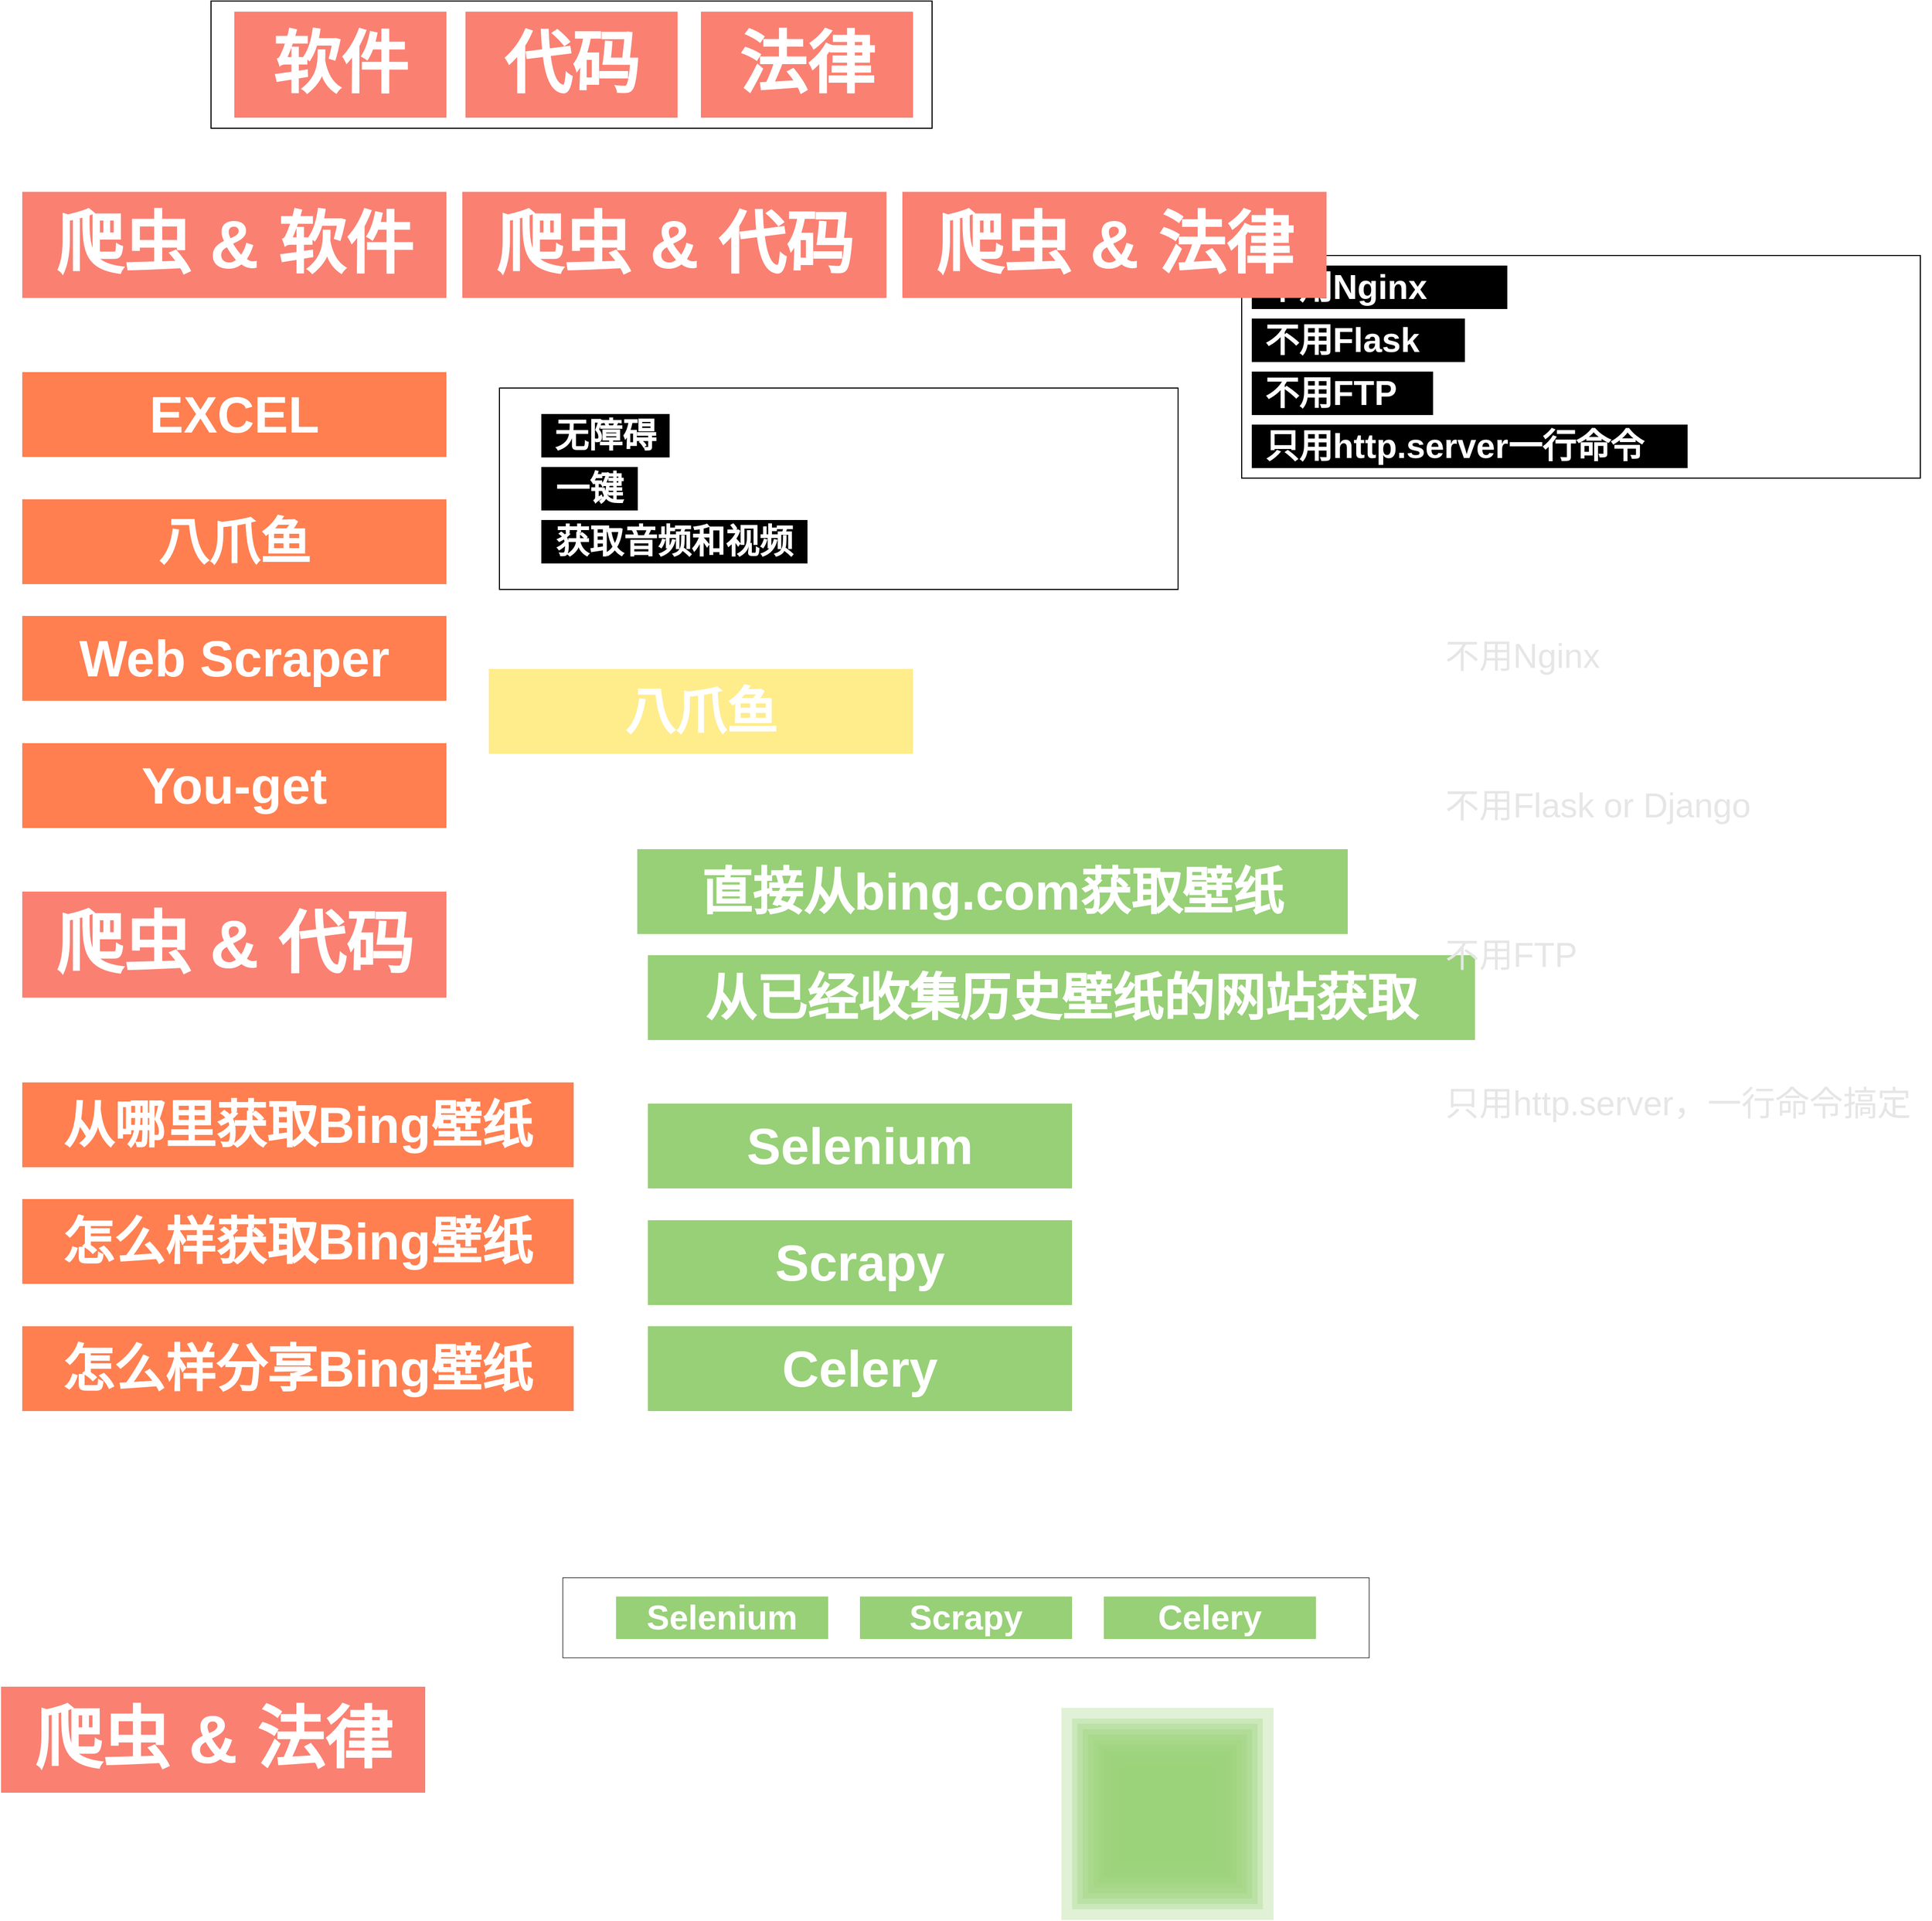 <mxfile version="14.6.6" type="github">
  <diagram id="hgHgxHtESYp-Qu_pVvap" name="simple">
    <mxGraphModel dx="946" dy="1758" grid="1" gridSize="10" guides="1" tooltips="1" connect="1" arrows="1" fold="1" page="1" pageScale="1" pageWidth="827" pageHeight="1169" math="0" shadow="0">
      <root>
        <mxCell id="0" />
        <mxCell id="1" parent="0" />
        <mxCell id="Zvd_iHF90Z0iHeTyNScW-1" value="" style="rounded=0;whiteSpace=wrap;html=1;labelBackgroundColor=none;sketch=0;fontFamily=Helvetica;fontSize=32;align=left;" vertex="1" parent="1">
          <mxGeometry x="198" y="-1120" width="680" height="120" as="geometry" />
        </mxCell>
        <mxCell id="Zvd_iHF90Z0iHeTyNScW-2" value="" style="rounded=0;whiteSpace=wrap;html=1;fontFamily=Helvetica;fontSize=32;" vertex="1" parent="1">
          <mxGeometry x="470" y="-755" width="640" height="190" as="geometry" />
        </mxCell>
        <mxCell id="Zvd_iHF90Z0iHeTyNScW-3" value="爬虫 &amp;amp; 代码" style="rounded=0;whiteSpace=wrap;html=1;fontFamily=Helvetica;fontSize=64;fontStyle=1;fontColor=#FFFFFF;strokeColor=#250128114;fillColor=#FA8072;" vertex="1" parent="1">
          <mxGeometry x="20" y="-280" width="400" height="100" as="geometry" />
        </mxCell>
        <mxCell id="Zvd_iHF90Z0iHeTyNScW-4" value="爬虫 &amp;amp; 软件" style="rounded=0;whiteSpace=wrap;html=1;fontFamily=Helvetica;fontSize=64;fontStyle=1;fontColor=#FFFFFF;strokeColor=#250128114;fillColor=#FA8072;" vertex="1" parent="1">
          <mxGeometry x="20" y="-940" width="400" height="100" as="geometry" />
        </mxCell>
        <mxCell id="Zvd_iHF90Z0iHeTyNScW-5" value="爬虫 &amp;amp; 法律" style="rounded=0;whiteSpace=wrap;html=1;fontFamily=Helvetica;fontSize=64;fontStyle=1;fontColor=#FFFFFF;strokeColor=#250128114;fillColor=#FA8072;" vertex="1" parent="1">
          <mxGeometry y="470" width="400" height="100" as="geometry" />
        </mxCell>
        <mxCell id="Zvd_iHF90Z0iHeTyNScW-6" value="EXCEL" style="rounded=0;whiteSpace=wrap;html=1;fontFamily=Helvetica;fontSize=48;fontStyle=1;fontColor=#FFFFFF;strokeColor=none;fillColor=#FF7F50;" vertex="1" parent="1">
          <mxGeometry x="20" y="-770" width="400" height="80" as="geometry" />
        </mxCell>
        <mxCell id="Zvd_iHF90Z0iHeTyNScW-7" value="八爪鱼" style="rounded=0;whiteSpace=wrap;html=1;fontFamily=Helvetica;fontSize=48;fontStyle=1;fontColor=#FFFFFF;strokeColor=none;fillColor=#FF7F50;" vertex="1" parent="1">
          <mxGeometry x="20" y="-650" width="400" height="80" as="geometry" />
        </mxCell>
        <mxCell id="Zvd_iHF90Z0iHeTyNScW-8" value="Web Scraper" style="rounded=0;whiteSpace=wrap;html=1;fontFamily=Helvetica;fontSize=48;fontStyle=1;fontColor=#FFFFFF;strokeColor=none;fillColor=#FF7F50;" vertex="1" parent="1">
          <mxGeometry x="20" y="-540" width="400" height="80" as="geometry" />
        </mxCell>
        <mxCell id="Zvd_iHF90Z0iHeTyNScW-9" value="You-get" style="rounded=0;whiteSpace=wrap;html=1;fontFamily=Helvetica;fontSize=48;fontStyle=1;fontColor=#FFFFFF;strokeColor=none;fillColor=#FF7F50;" vertex="1" parent="1">
          <mxGeometry x="20" y="-420" width="400" height="80" as="geometry" />
        </mxCell>
        <mxCell id="Zvd_iHF90Z0iHeTyNScW-10" value="无障碍" style="rounded=0;whiteSpace=wrap;html=1;fontFamily=Helvetica;fontSize=32;fontStyle=1;fillColor=#000000;fontColor=#FFFFFF;" vertex="1" parent="1">
          <mxGeometry x="510" y="-730" width="120" height="40" as="geometry" />
        </mxCell>
        <mxCell id="Zvd_iHF90Z0iHeTyNScW-11" value="一键" style="rounded=0;whiteSpace=wrap;html=1;fontFamily=Helvetica;fontSize=32;fontStyle=1;fillColor=#000000;fontColor=#FFFFFF;" vertex="1" parent="1">
          <mxGeometry x="510" y="-680" width="90" height="40" as="geometry" />
        </mxCell>
        <mxCell id="Zvd_iHF90Z0iHeTyNScW-12" value="获取音频和视频" style="rounded=0;whiteSpace=wrap;html=1;fontFamily=Helvetica;fontSize=32;fontStyle=1;fillColor=#000000;fontColor=#FFFFFF;" vertex="1" parent="1">
          <mxGeometry x="510" y="-630" width="250" height="40" as="geometry" />
        </mxCell>
        <mxCell id="Zvd_iHF90Z0iHeTyNScW-13" value="从哪里获取Bing壁纸" style="rounded=0;whiteSpace=wrap;html=1;fontFamily=Helvetica;fontSize=48;fontStyle=1;fontColor=#FFFFFF;strokeColor=none;fillColor=#FF7F50;" vertex="1" parent="1">
          <mxGeometry x="20" y="-100" width="520" height="80" as="geometry" />
        </mxCell>
        <mxCell id="Zvd_iHF90Z0iHeTyNScW-14" value="怎么样获取Bing壁纸" style="rounded=0;whiteSpace=wrap;html=1;fontFamily=Helvetica;fontSize=48;fontStyle=1;fontColor=#FFFFFF;strokeColor=none;fillColor=#FF7F50;" vertex="1" parent="1">
          <mxGeometry x="20" y="10" width="520" height="80" as="geometry" />
        </mxCell>
        <mxCell id="Zvd_iHF90Z0iHeTyNScW-15" value="怎么样分享Bing壁纸" style="rounded=0;whiteSpace=wrap;html=1;fontFamily=Helvetica;fontSize=48;fontStyle=1;fontColor=#FFFFFF;strokeColor=none;fillColor=#FF7F50;" vertex="1" parent="1">
          <mxGeometry x="20" y="130" width="520" height="80" as="geometry" />
        </mxCell>
        <mxCell id="Zvd_iHF90Z0iHeTyNScW-16" value="八爪鱼" style="rounded=0;whiteSpace=wrap;html=1;fontFamily=Helvetica;fontSize=48;fontStyle=1;fontColor=#FFFFFF;strokeColor=none;fillColor=#FFEC8B;" vertex="1" parent="1">
          <mxGeometry x="460" y="-490" width="400" height="80" as="geometry" />
        </mxCell>
        <mxCell id="Zvd_iHF90Z0iHeTyNScW-17" value="直接从bing.com获取壁纸" style="rounded=0;whiteSpace=wrap;html=1;fontFamily=Helvetica;fontSize=48;fontStyle=1;fontColor=#FFFFFF;fillColor=#97D077;strokeColor=none;" vertex="1" parent="1">
          <mxGeometry x="600" y="-320" width="670" height="80" as="geometry" />
        </mxCell>
        <mxCell id="Zvd_iHF90Z0iHeTyNScW-18" value="从已经收集历史壁纸的网站获取" style="rounded=0;whiteSpace=wrap;html=1;fontFamily=Helvetica;fontSize=48;fontStyle=1;fontColor=#FFFFFF;fillColor=#97D077;strokeColor=none;" vertex="1" parent="1">
          <mxGeometry x="610" y="-220" width="780" height="80" as="geometry" />
        </mxCell>
        <mxCell id="Zvd_iHF90Z0iHeTyNScW-19" value="Selenium" style="rounded=0;whiteSpace=wrap;html=1;fontFamily=Helvetica;fontSize=48;fontStyle=1;fontColor=#FFFFFF;fillColor=#97D077;strokeColor=none;" vertex="1" parent="1">
          <mxGeometry x="610" y="-80" width="400" height="80" as="geometry" />
        </mxCell>
        <mxCell id="Zvd_iHF90Z0iHeTyNScW-20" value="Scrapy" style="rounded=0;whiteSpace=wrap;html=1;fontFamily=Helvetica;fontSize=48;fontStyle=1;fontColor=#FFFFFF;fillColor=#97D077;strokeColor=none;" vertex="1" parent="1">
          <mxGeometry x="610" y="30" width="400" height="80" as="geometry" />
        </mxCell>
        <mxCell id="Zvd_iHF90Z0iHeTyNScW-21" value="Celery" style="rounded=0;whiteSpace=wrap;html=1;fontFamily=Helvetica;fontSize=48;fontStyle=1;fontColor=#FFFFFF;fillColor=#97D077;strokeColor=none;" vertex="1" parent="1">
          <mxGeometry x="610" y="130" width="400" height="80" as="geometry" />
        </mxCell>
        <mxCell id="Zvd_iHF90Z0iHeTyNScW-22" value="" style="group;strokeColor=#000000;" vertex="1" connectable="0" parent="1">
          <mxGeometry x="530" y="367.5" width="760" height="75" as="geometry" />
        </mxCell>
        <mxCell id="Zvd_iHF90Z0iHeTyNScW-23" value="" style="rounded=0;whiteSpace=wrap;html=1;labelBackgroundColor=none;sketch=0;fontFamily=Helvetica;fontSize=32;align=left;strokeColor=none;" vertex="1" parent="Zvd_iHF90Z0iHeTyNScW-22">
          <mxGeometry width="760" height="75" as="geometry" />
        </mxCell>
        <mxCell id="Zvd_iHF90Z0iHeTyNScW-24" value="Selenium" style="rounded=0;whiteSpace=wrap;html=1;fontFamily=Helvetica;fontSize=32;fontStyle=1;fontColor=#FFFFFF;fillColor=#97D077;strokeColor=none;" vertex="1" parent="Zvd_iHF90Z0iHeTyNScW-22">
          <mxGeometry x="50" y="17.5" width="200" height="40" as="geometry" />
        </mxCell>
        <mxCell id="Zvd_iHF90Z0iHeTyNScW-25" value="Scrapy" style="rounded=0;whiteSpace=wrap;html=1;fontFamily=Helvetica;fontSize=32;fontStyle=1;fontColor=#FFFFFF;fillColor=#97D077;strokeColor=none;" vertex="1" parent="Zvd_iHF90Z0iHeTyNScW-22">
          <mxGeometry x="280" y="17.5" width="200" height="40" as="geometry" />
        </mxCell>
        <mxCell id="Zvd_iHF90Z0iHeTyNScW-26" value="Celery" style="rounded=0;whiteSpace=wrap;html=1;fontFamily=Helvetica;fontSize=32;fontStyle=1;fontColor=#FFFFFF;fillColor=#97D077;strokeColor=none;" vertex="1" parent="Zvd_iHF90Z0iHeTyNScW-22">
          <mxGeometry x="510" y="17.5" width="200" height="40" as="geometry" />
        </mxCell>
        <mxCell id="Zvd_iHF90Z0iHeTyNScW-27" value="" style="group" vertex="1" connectable="0" parent="1">
          <mxGeometry x="1000" y="490" width="200" height="200" as="geometry" />
        </mxCell>
        <mxCell id="Zvd_iHF90Z0iHeTyNScW-28" value="" style="whiteSpace=wrap;html=1;aspect=fixed;labelBackgroundColor=none;sketch=0;fontFamily=Helvetica;fontSize=32;align=left;strokeColor=none;fillColor=#97D077;opacity=30;" vertex="1" parent="Zvd_iHF90Z0iHeTyNScW-27">
          <mxGeometry width="200" height="200" as="geometry" />
        </mxCell>
        <mxCell id="Zvd_iHF90Z0iHeTyNScW-29" value="" style="whiteSpace=wrap;html=1;aspect=fixed;labelBackgroundColor=none;sketch=0;fontFamily=Helvetica;fontSize=32;align=left;fillColor=#97D077;strokeColor=none;opacity=30;" vertex="1" parent="Zvd_iHF90Z0iHeTyNScW-27">
          <mxGeometry x="10" y="10" width="180" height="180" as="geometry" />
        </mxCell>
        <mxCell id="Zvd_iHF90Z0iHeTyNScW-30" value="" style="whiteSpace=wrap;html=1;aspect=fixed;labelBackgroundColor=none;sketch=0;fontFamily=Helvetica;fontSize=32;align=left;fillColor=#97D077;strokeColor=none;opacity=30;" vertex="1" parent="Zvd_iHF90Z0iHeTyNScW-27">
          <mxGeometry x="15" y="15" width="170" height="170" as="geometry" />
        </mxCell>
        <mxCell id="Zvd_iHF90Z0iHeTyNScW-31" value="" style="whiteSpace=wrap;html=1;aspect=fixed;labelBackgroundColor=none;sketch=0;fontFamily=Helvetica;fontSize=32;align=left;fillColor=#97D077;strokeColor=none;opacity=30;" vertex="1" parent="Zvd_iHF90Z0iHeTyNScW-27">
          <mxGeometry x="20" y="20" width="160" height="160" as="geometry" />
        </mxCell>
        <mxCell id="Zvd_iHF90Z0iHeTyNScW-32" value="" style="whiteSpace=wrap;html=1;aspect=fixed;labelBackgroundColor=none;sketch=0;fontFamily=Helvetica;fontSize=32;align=left;fillColor=#97D077;strokeColor=none;opacity=30;" vertex="1" parent="Zvd_iHF90Z0iHeTyNScW-27">
          <mxGeometry x="25" y="25" width="150" height="150" as="geometry" />
        </mxCell>
        <mxCell id="Zvd_iHF90Z0iHeTyNScW-33" value="" style="whiteSpace=wrap;html=1;aspect=fixed;labelBackgroundColor=none;sketch=0;fontFamily=Helvetica;fontSize=32;align=left;fillColor=#97D077;strokeColor=none;opacity=30;" vertex="1" parent="Zvd_iHF90Z0iHeTyNScW-27">
          <mxGeometry x="30" y="30" width="140" height="140" as="geometry" />
        </mxCell>
        <mxCell id="Zvd_iHF90Z0iHeTyNScW-34" value="" style="whiteSpace=wrap;html=1;aspect=fixed;labelBackgroundColor=none;sketch=0;fontFamily=Helvetica;fontSize=32;align=left;fillColor=#97D077;strokeColor=none;opacity=30;" vertex="1" parent="Zvd_iHF90Z0iHeTyNScW-27">
          <mxGeometry x="35" y="35" width="130" height="130" as="geometry" />
        </mxCell>
        <mxCell id="Zvd_iHF90Z0iHeTyNScW-35" value="" style="whiteSpace=wrap;html=1;aspect=fixed;labelBackgroundColor=none;sketch=0;fontFamily=Helvetica;fontSize=32;align=left;fillColor=#97D077;strokeColor=none;opacity=30;" vertex="1" parent="Zvd_iHF90Z0iHeTyNScW-27">
          <mxGeometry x="40" y="40" width="120" height="120" as="geometry" />
        </mxCell>
        <mxCell id="Zvd_iHF90Z0iHeTyNScW-36" value="" style="whiteSpace=wrap;html=1;aspect=fixed;labelBackgroundColor=none;sketch=0;fontFamily=Helvetica;fontSize=32;align=left;fillColor=#97D077;strokeColor=none;opacity=30;" vertex="1" parent="Zvd_iHF90Z0iHeTyNScW-27">
          <mxGeometry x="45" y="45" width="110" height="110" as="geometry" />
        </mxCell>
        <mxCell id="Zvd_iHF90Z0iHeTyNScW-37" value="" style="whiteSpace=wrap;html=1;aspect=fixed;labelBackgroundColor=none;sketch=0;fontFamily=Helvetica;fontSize=32;align=left;fillColor=#97D077;strokeColor=none;opacity=30;" vertex="1" parent="Zvd_iHF90Z0iHeTyNScW-27">
          <mxGeometry x="50" y="50" width="100" height="100" as="geometry" />
        </mxCell>
        <mxCell id="Zvd_iHF90Z0iHeTyNScW-38" value="" style="whiteSpace=wrap;html=1;aspect=fixed;labelBackgroundColor=none;sketch=0;fontFamily=Helvetica;fontSize=32;align=left;fillColor=#97D077;strokeColor=none;opacity=30;" vertex="1" parent="Zvd_iHF90Z0iHeTyNScW-27">
          <mxGeometry x="55" y="55" width="90" height="90" as="geometry" />
        </mxCell>
        <mxCell id="Zvd_iHF90Z0iHeTyNScW-39" value="" style="whiteSpace=wrap;html=1;aspect=fixed;labelBackgroundColor=none;sketch=0;fontFamily=Helvetica;fontSize=32;align=left;fillColor=#97D077;strokeColor=none;opacity=30;" vertex="1" parent="Zvd_iHF90Z0iHeTyNScW-27">
          <mxGeometry x="60" y="60" width="80" height="80" as="geometry" />
        </mxCell>
        <mxCell id="Zvd_iHF90Z0iHeTyNScW-40" value="" style="whiteSpace=wrap;html=1;aspect=fixed;labelBackgroundColor=none;sketch=0;fontFamily=Helvetica;fontSize=32;align=left;fillColor=#97D077;strokeColor=none;opacity=30;" vertex="1" parent="Zvd_iHF90Z0iHeTyNScW-27">
          <mxGeometry x="65" y="65" width="70" height="70" as="geometry" />
        </mxCell>
        <mxCell id="Zvd_iHF90Z0iHeTyNScW-41" value="" style="whiteSpace=wrap;html=1;aspect=fixed;labelBackgroundColor=none;sketch=0;fontFamily=Helvetica;fontSize=32;align=left;fillColor=#97D077;strokeColor=none;opacity=30;" vertex="1" parent="Zvd_iHF90Z0iHeTyNScW-27">
          <mxGeometry x="70" y="70" width="60" height="60" as="geometry" />
        </mxCell>
        <mxCell id="Zvd_iHF90Z0iHeTyNScW-42" value="" style="whiteSpace=wrap;html=1;aspect=fixed;labelBackgroundColor=none;sketch=0;fontFamily=Helvetica;fontSize=32;align=left;fillColor=#97D077;strokeColor=none;opacity=30;" vertex="1" parent="Zvd_iHF90Z0iHeTyNScW-27">
          <mxGeometry x="75" y="75" width="50" height="50" as="geometry" />
        </mxCell>
        <mxCell id="Zvd_iHF90Z0iHeTyNScW-43" value="" style="whiteSpace=wrap;html=1;aspect=fixed;labelBackgroundColor=none;sketch=0;fontFamily=Helvetica;fontSize=32;align=left;fillColor=#97D077;strokeColor=none;opacity=30;" vertex="1" parent="Zvd_iHF90Z0iHeTyNScW-27">
          <mxGeometry x="80" y="80" width="40" height="40" as="geometry" />
        </mxCell>
        <mxCell id="Zvd_iHF90Z0iHeTyNScW-44" value="" style="whiteSpace=wrap;html=1;aspect=fixed;labelBackgroundColor=none;sketch=0;fontFamily=Helvetica;fontSize=32;align=left;fillColor=#97D077;strokeColor=none;opacity=30;" vertex="1" parent="Zvd_iHF90Z0iHeTyNScW-27">
          <mxGeometry x="85" y="85" width="30" height="30" as="geometry" />
        </mxCell>
        <mxCell id="Zvd_iHF90Z0iHeTyNScW-45" value="" style="whiteSpace=wrap;html=1;aspect=fixed;labelBackgroundColor=none;sketch=0;fontFamily=Helvetica;fontSize=32;align=left;fillColor=#97D077;strokeColor=none;opacity=30;" vertex="1" parent="Zvd_iHF90Z0iHeTyNScW-27">
          <mxGeometry x="90" y="90" width="20" height="20" as="geometry" />
        </mxCell>
        <mxCell id="Zvd_iHF90Z0iHeTyNScW-46" value="" style="whiteSpace=wrap;html=1;aspect=fixed;labelBackgroundColor=none;sketch=0;fontFamily=Helvetica;fontSize=32;align=left;fillColor=#97D077;strokeColor=none;opacity=30;" vertex="1" parent="Zvd_iHF90Z0iHeTyNScW-27">
          <mxGeometry x="95" y="95" width="10" height="10" as="geometry" />
        </mxCell>
        <mxCell id="Zvd_iHF90Z0iHeTyNScW-47" value="&lt;p class=&quot;p1&quot;&gt;不用Nginx&lt;/p&gt;&#xa;&lt;p class=&quot;p1&quot;&gt;不用Flask or Django&lt;/p&gt;&#xa;&lt;p class=&quot;p1&quot;&gt;不用FTP&lt;/p&gt;&#xa;&lt;p class=&quot;p1&quot;&gt;&lt;span class=&quot;s1&quot;&gt;只用&lt;/span&gt;http.server&lt;span class=&quot;s1&quot;&gt;，一行命令搞定&lt;/span&gt;&lt;/p&gt;" style="text;whiteSpace=wrap;html=1;fontSize=32;fontFamily=Helvetica;fontColor=#E6E6E6;" vertex="1" parent="1">
          <mxGeometry x="1360" y="-560" width="460" height="540" as="geometry" />
        </mxCell>
        <mxCell id="Zvd_iHF90Z0iHeTyNScW-48" value="" style="rounded=0;whiteSpace=wrap;html=1;fontFamily=Helvetica;fontSize=32;" vertex="1" parent="1">
          <mxGeometry x="1170" y="-880" width="640" height="210" as="geometry" />
        </mxCell>
        <mxCell id="Zvd_iHF90Z0iHeTyNScW-49" value="不用Nginx" style="rounded=0;whiteSpace=wrap;html=1;fontFamily=Helvetica;fontSize=32;fontStyle=1;fillColor=#000000;fontColor=#FFFFFF;align=left;spacingLeft=10;" vertex="1" parent="1">
          <mxGeometry x="1180" y="-870" width="240" height="40" as="geometry" />
        </mxCell>
        <mxCell id="Zvd_iHF90Z0iHeTyNScW-50" value="不用Flask" style="rounded=0;whiteSpace=wrap;html=1;fontFamily=Helvetica;fontSize=32;fontStyle=1;fillColor=#000000;fontColor=#FFFFFF;align=left;spacingLeft=10;" vertex="1" parent="1">
          <mxGeometry x="1180" y="-820" width="200" height="40" as="geometry" />
        </mxCell>
        <mxCell id="Zvd_iHF90Z0iHeTyNScW-51" value="不用FTP" style="rounded=0;whiteSpace=wrap;html=1;fontFamily=Helvetica;fontSize=32;fontStyle=1;fillColor=#000000;fontColor=#FFFFFF;align=left;spacingLeft=10;" vertex="1" parent="1">
          <mxGeometry x="1180" y="-770" width="170" height="40" as="geometry" />
        </mxCell>
        <mxCell id="Zvd_iHF90Z0iHeTyNScW-52" value="只用http.server一行命令" style="rounded=0;whiteSpace=wrap;html=1;fontFamily=Helvetica;fontSize=32;fontStyle=1;fillColor=#000000;fontColor=#FFFFFF;align=left;spacingLeft=10;" vertex="1" parent="1">
          <mxGeometry x="1180" y="-720" width="410" height="40" as="geometry" />
        </mxCell>
        <mxCell id="Zvd_iHF90Z0iHeTyNScW-53" value="爬虫 &amp;amp; 法律" style="rounded=0;whiteSpace=wrap;html=1;fontFamily=Helvetica;fontSize=64;fontStyle=1;fontColor=#FFFFFF;strokeColor=#250128114;fillColor=#FA8072;" vertex="1" parent="1">
          <mxGeometry x="850" y="-940" width="400" height="100" as="geometry" />
        </mxCell>
        <mxCell id="Zvd_iHF90Z0iHeTyNScW-54" value="爬虫 &amp;amp; 代码" style="rounded=0;whiteSpace=wrap;html=1;fontFamily=Helvetica;fontSize=64;fontStyle=1;fontColor=#FFFFFF;strokeColor=#250128114;fillColor=#FA8072;" vertex="1" parent="1">
          <mxGeometry x="435" y="-940" width="400" height="100" as="geometry" />
        </mxCell>
        <mxCell id="Zvd_iHF90Z0iHeTyNScW-55" value="代码" style="rounded=0;whiteSpace=wrap;html=1;fontFamily=Helvetica;fontSize=64;fontStyle=1;fontColor=#FFFFFF;strokeColor=#250128114;fillColor=#FA8072;" vertex="1" parent="1">
          <mxGeometry x="438" y="-1110" width="200" height="100" as="geometry" />
        </mxCell>
        <mxCell id="Zvd_iHF90Z0iHeTyNScW-56" value="软件" style="rounded=0;whiteSpace=wrap;html=1;fontFamily=Helvetica;fontSize=64;fontStyle=1;fontColor=#FFFFFF;strokeColor=#250128114;fillColor=#FA8072;" vertex="1" parent="1">
          <mxGeometry x="220" y="-1110" width="200" height="100" as="geometry" />
        </mxCell>
        <mxCell id="Zvd_iHF90Z0iHeTyNScW-57" value="法律" style="rounded=0;whiteSpace=wrap;html=1;fontFamily=Helvetica;fontSize=64;fontStyle=1;fontColor=#FFFFFF;strokeColor=#250128114;fillColor=#FA8072;" vertex="1" parent="1">
          <mxGeometry x="660" y="-1110" width="200" height="100" as="geometry" />
        </mxCell>
      </root>
    </mxGraphModel>
  </diagram>
</mxfile>
